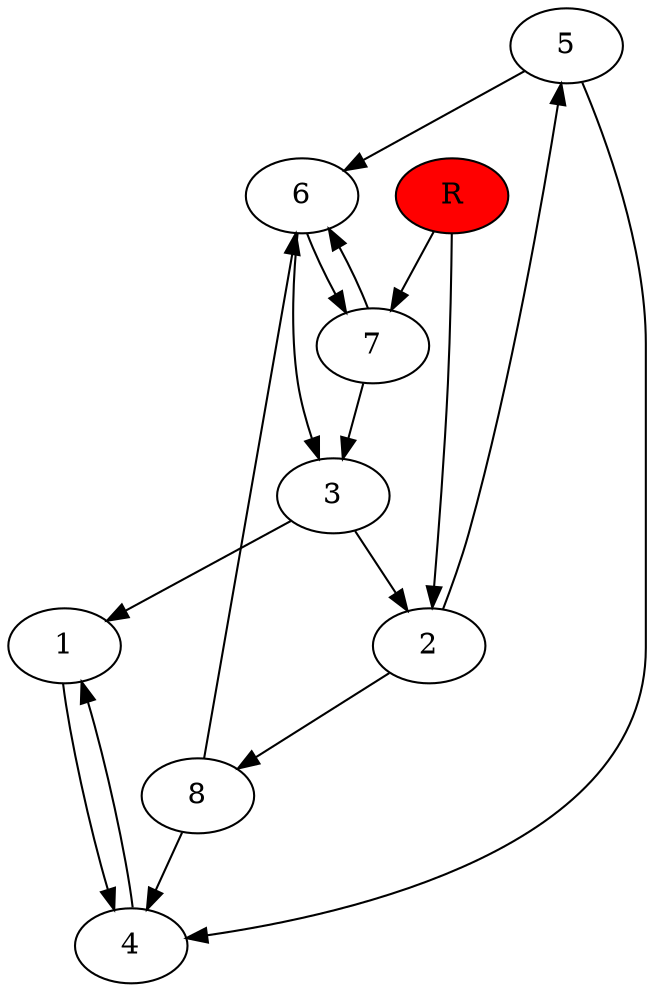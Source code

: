 digraph prb1812 {
	1
	2
	3
	4
	5
	6
	7
	8
	R [fillcolor="#ff0000" style=filled]
	1 -> 4
	2 -> 5
	2 -> 8
	3 -> 1
	3 -> 2
	4 -> 1
	5 -> 4
	5 -> 6
	6 -> 3
	6 -> 7
	7 -> 3
	7 -> 6
	8 -> 4
	8 -> 6
	R -> 2
	R -> 7
}
